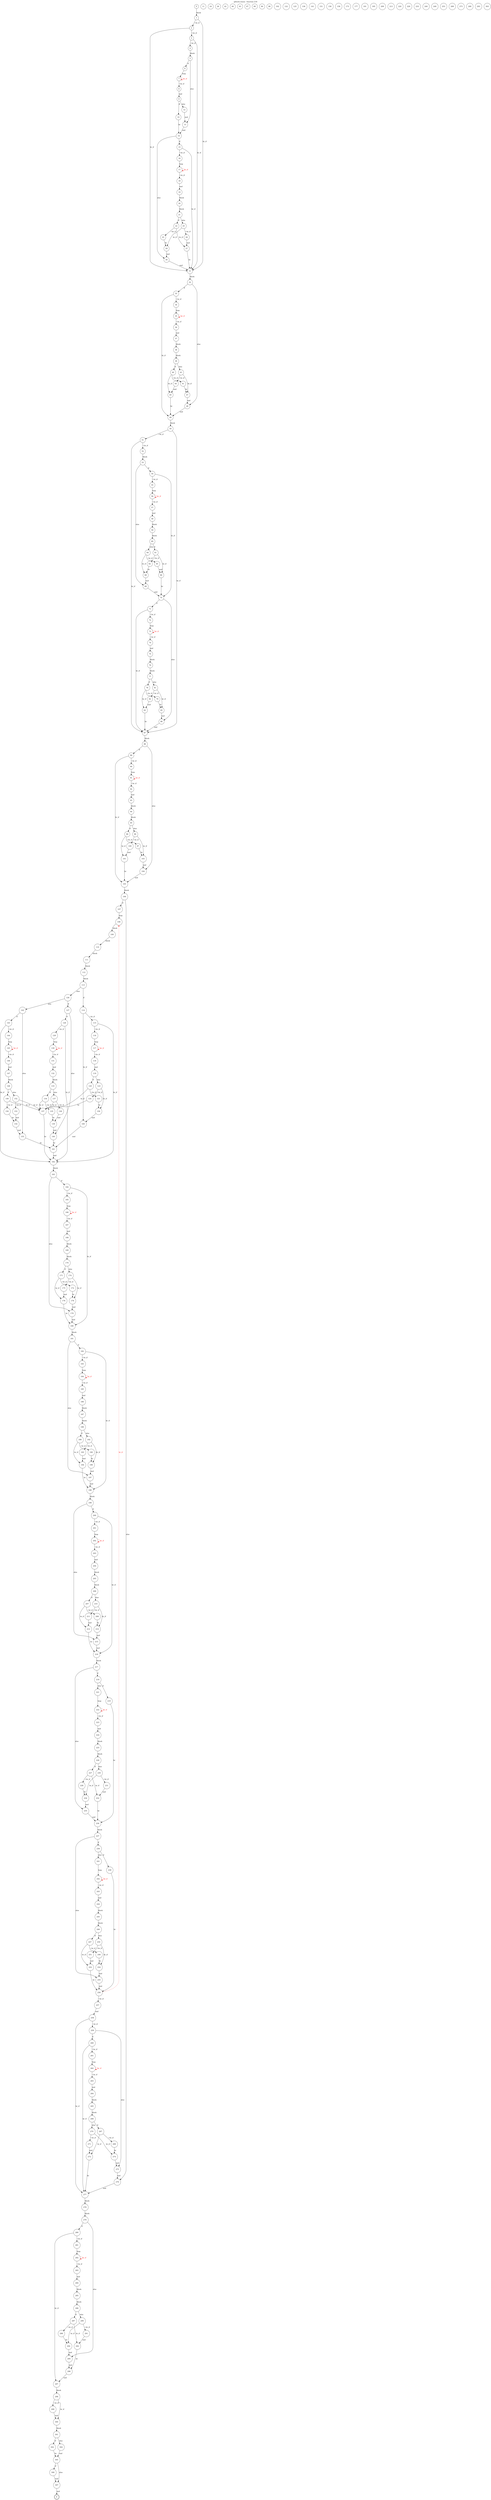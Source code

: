 digraph finite_state_machine {
    label = "gifsicle.wasm - function 218"
    labelloc =  t
    labelfontsize = 16
    labelfontcolor = black
    labelfontname = "Helvetica"
    node [shape = doublecircle]; E ;
node [shape=circle, fontcolor=black, style="", label="0"]0
node [shape=circle, fontcolor=black, style="", label="1"]1
node [shape=circle, fontcolor=black, style="", label="2"]2
node [shape=circle, fontcolor=black, style="", label="3"]3
node [shape=circle, fontcolor=black, style="", label="4"]4
node [shape=circle, fontcolor=black, style="", label="5"]5
node [shape=circle, fontcolor=black, style="", label="6"]6
node [shape=circle, fontcolor=black, style="", label="7"]7
node [shape=circle, fontcolor=black, style="", label="8"]8
node [shape=circle, fontcolor=black, style="", label="9"]9
node [shape=circle, fontcolor=black, style="", label="10"]10
node [shape=circle, fontcolor=black, style="", label="11"]11
node [shape=circle, fontcolor=black, style="", label="12"]12
node [shape=circle, fontcolor=black, style="", label="13"]13
node [shape=circle, fontcolor=black, style="", label="14"]14
node [shape=circle, fontcolor=black, style="", label="15"]15
node [shape=circle, fontcolor=black, style="", label="16"]16
node [shape=circle, fontcolor=black, style="", label="17"]17
node [shape=circle, fontcolor=black, style="", label="18"]18
node [shape=circle, fontcolor=black, style="", label="19"]19
node [shape=circle, fontcolor=black, style="", label="20"]20
node [shape=circle, fontcolor=black, style="", label="21"]21
node [shape=circle, fontcolor=black, style="", label="22"]22
node [shape=circle, fontcolor=black, style="", label="23"]23
node [shape=circle, fontcolor=black, style="", label="24"]24
node [shape=circle, fontcolor=black, style="", label="25"]25
node [shape=circle, fontcolor=black, style="", label="26"]26
node [shape=circle, fontcolor=black, style="", label="27"]27
node [shape=circle, fontcolor=black, style="", label="28"]28
node [shape=circle, fontcolor=black, style="", label="29"]29
node [shape=circle, fontcolor=black, style="", label="30"]30
node [shape=circle, fontcolor=black, style="", label="31"]31
node [shape=circle, fontcolor=black, style="", label="32"]32
node [shape=circle, fontcolor=black, style="", label="33"]33
node [shape=circle, fontcolor=black, style="", label="34"]34
node [shape=circle, fontcolor=black, style="", label="35"]35
node [shape=circle, fontcolor=black, style="", label="36"]36
node [shape=circle, fontcolor=black, style="", label="37"]37
node [shape=circle, fontcolor=black, style="", label="38"]38
node [shape=circle, fontcolor=black, style="", label="39"]39
node [shape=circle, fontcolor=black, style="", label="40"]40
node [shape=circle, fontcolor=black, style="", label="41"]41
node [shape=circle, fontcolor=black, style="", label="42"]42
node [shape=circle, fontcolor=black, style="", label="43"]43
node [shape=circle, fontcolor=black, style="", label="44"]44
node [shape=circle, fontcolor=black, style="", label="45"]45
node [shape=circle, fontcolor=black, style="", label="46"]46
node [shape=circle, fontcolor=black, style="", label="47"]47
node [shape=circle, fontcolor=black, style="", label="48"]48
node [shape=circle, fontcolor=black, style="", label="49"]49
node [shape=circle, fontcolor=black, style="", label="50"]50
node [shape=circle, fontcolor=black, style="", label="51"]51
node [shape=circle, fontcolor=black, style="", label="52"]52
node [shape=circle, fontcolor=black, style="", label="53"]53
node [shape=circle, fontcolor=black, style="", label="54"]54
node [shape=circle, fontcolor=black, style="", label="55"]55
node [shape=circle, fontcolor=black, style="", label="56"]56
node [shape=circle, fontcolor=black, style="", label="57"]57
node [shape=circle, fontcolor=black, style="", label="58"]58
node [shape=circle, fontcolor=black, style="", label="59"]59
node [shape=circle, fontcolor=black, style="", label="60"]60
node [shape=circle, fontcolor=black, style="", label="61"]61
node [shape=circle, fontcolor=black, style="", label="62"]62
node [shape=circle, fontcolor=black, style="", label="63"]63
node [shape=circle, fontcolor=black, style="", label="64"]64
node [shape=circle, fontcolor=black, style="", label="65"]65
node [shape=circle, fontcolor=black, style="", label="66"]66
node [shape=circle, fontcolor=black, style="", label="67"]67
node [shape=circle, fontcolor=black, style="", label="68"]68
node [shape=circle, fontcolor=black, style="", label="69"]69
node [shape=circle, fontcolor=black, style="", label="70"]70
node [shape=circle, fontcolor=black, style="", label="71"]71
node [shape=circle, fontcolor=black, style="", label="72"]72
node [shape=circle, fontcolor=black, style="", label="73"]73
node [shape=circle, fontcolor=black, style="", label="74"]74
node [shape=circle, fontcolor=black, style="", label="75"]75
node [shape=circle, fontcolor=black, style="", label="76"]76
node [shape=circle, fontcolor=black, style="", label="77"]77
node [shape=circle, fontcolor=black, style="", label="78"]78
node [shape=circle, fontcolor=black, style="", label="79"]79
node [shape=circle, fontcolor=black, style="", label="80"]80
node [shape=circle, fontcolor=black, style="", label="81"]81
node [shape=circle, fontcolor=black, style="", label="82"]82
node [shape=circle, fontcolor=black, style="", label="83"]83
node [shape=circle, fontcolor=black, style="", label="84"]84
node [shape=circle, fontcolor=black, style="", label="85"]85
node [shape=circle, fontcolor=black, style="", label="86"]86
node [shape=circle, fontcolor=black, style="", label="87"]87
node [shape=circle, fontcolor=black, style="", label="88"]88
node [shape=circle, fontcolor=black, style="", label="89"]89
node [shape=circle, fontcolor=black, style="", label="90"]90
node [shape=circle, fontcolor=black, style="", label="91"]91
node [shape=circle, fontcolor=black, style="", label="92"]92
node [shape=circle, fontcolor=black, style="", label="93"]93
node [shape=circle, fontcolor=black, style="", label="94"]94
node [shape=circle, fontcolor=black, style="", label="95"]95
node [shape=circle, fontcolor=black, style="", label="96"]96
node [shape=circle, fontcolor=black, style="", label="97"]97
node [shape=circle, fontcolor=black, style="", label="98"]98
node [shape=circle, fontcolor=black, style="", label="99"]99
node [shape=circle, fontcolor=black, style="", label="100"]100
node [shape=circle, fontcolor=black, style="", label="101"]101
node [shape=circle, fontcolor=black, style="", label="102"]102
node [shape=circle, fontcolor=black, style="", label="103"]103
node [shape=circle, fontcolor=black, style="", label="104"]104
node [shape=circle, fontcolor=black, style="", label="105"]105
node [shape=circle, fontcolor=black, style="", label="106"]106
node [shape=circle, fontcolor=black, style="", label="107"]107
node [shape=circle, fontcolor=black, style="", label="108"]108
node [shape=circle, fontcolor=black, style="", label="109"]109
node [shape=circle, fontcolor=black, style="", label="110"]110
node [shape=circle, fontcolor=black, style="", label="111"]111
node [shape=circle, fontcolor=black, style="", label="112"]112
node [shape=circle, fontcolor=black, style="", label="113"]113
node [shape=circle, fontcolor=black, style="", label="114"]114
node [shape=circle, fontcolor=black, style="", label="115"]115
node [shape=circle, fontcolor=black, style="", label="116"]116
node [shape=circle, fontcolor=black, style="", label="117"]117
node [shape=circle, fontcolor=black, style="", label="118"]118
node [shape=circle, fontcolor=black, style="", label="119"]119
node [shape=circle, fontcolor=black, style="", label="120"]120
node [shape=circle, fontcolor=black, style="", label="121"]121
node [shape=circle, fontcolor=black, style="", label="122"]122
node [shape=circle, fontcolor=black, style="", label="123"]123
node [shape=circle, fontcolor=black, style="", label="124"]124
node [shape=circle, fontcolor=black, style="", label="125"]125
node [shape=circle, fontcolor=black, style="", label="126"]126
node [shape=circle, fontcolor=black, style="", label="127"]127
node [shape=circle, fontcolor=black, style="", label="128"]128
node [shape=circle, fontcolor=black, style="", label="129"]129
node [shape=circle, fontcolor=black, style="", label="130"]130
node [shape=circle, fontcolor=black, style="", label="131"]131
node [shape=circle, fontcolor=black, style="", label="132"]132
node [shape=circle, fontcolor=black, style="", label="133"]133
node [shape=circle, fontcolor=black, style="", label="134"]134
node [shape=circle, fontcolor=black, style="", label="135"]135
node [shape=circle, fontcolor=black, style="", label="136"]136
node [shape=circle, fontcolor=black, style="", label="137"]137
node [shape=circle, fontcolor=black, style="", label="138"]138
node [shape=circle, fontcolor=black, style="", label="139"]139
node [shape=circle, fontcolor=black, style="", label="140"]140
node [shape=circle, fontcolor=black, style="", label="141"]141
node [shape=circle, fontcolor=black, style="", label="142"]142
node [shape=circle, fontcolor=black, style="", label="143"]143
node [shape=circle, fontcolor=black, style="", label="144"]144
node [shape=circle, fontcolor=black, style="", label="145"]145
node [shape=circle, fontcolor=black, style="", label="146"]146
node [shape=circle, fontcolor=black, style="", label="147"]147
node [shape=circle, fontcolor=black, style="", label="148"]148
node [shape=circle, fontcolor=black, style="", label="149"]149
node [shape=circle, fontcolor=black, style="", label="150"]150
node [shape=circle, fontcolor=black, style="", label="151"]151
node [shape=circle, fontcolor=black, style="", label="152"]152
node [shape=circle, fontcolor=black, style="", label="153"]153
node [shape=circle, fontcolor=black, style="", label="154"]154
node [shape=circle, fontcolor=black, style="", label="155"]155
node [shape=circle, fontcolor=black, style="", label="156"]156
node [shape=circle, fontcolor=black, style="", label="157"]157
node [shape=circle, fontcolor=black, style="", label="158"]158
node [shape=circle, fontcolor=black, style="", label="159"]159
node [shape=circle, fontcolor=black, style="", label="160"]160
node [shape=circle, fontcolor=black, style="", label="161"]161
node [shape=circle, fontcolor=black, style="", label="162"]162
node [shape=circle, fontcolor=black, style="", label="163"]163
node [shape=circle, fontcolor=black, style="", label="164"]164
node [shape=circle, fontcolor=black, style="", label="165"]165
node [shape=circle, fontcolor=black, style="", label="166"]166
node [shape=circle, fontcolor=black, style="", label="167"]167
node [shape=circle, fontcolor=black, style="", label="168"]168
node [shape=circle, fontcolor=black, style="", label="169"]169
node [shape=circle, fontcolor=black, style="", label="170"]170
node [shape=circle, fontcolor=black, style="", label="171"]171
node [shape=circle, fontcolor=black, style="", label="172"]172
node [shape=circle, fontcolor=black, style="", label="173"]173
node [shape=circle, fontcolor=black, style="", label="174"]174
node [shape=circle, fontcolor=black, style="", label="175"]175
node [shape=circle, fontcolor=black, style="", label="176"]176
node [shape=circle, fontcolor=black, style="", label="177"]177
node [shape=circle, fontcolor=black, style="", label="178"]178
node [shape=circle, fontcolor=black, style="", label="179"]179
node [shape=circle, fontcolor=black, style="", label="180"]180
node [shape=circle, fontcolor=black, style="", label="181"]181
node [shape=circle, fontcolor=black, style="", label="182"]182
node [shape=circle, fontcolor=black, style="", label="183"]183
node [shape=circle, fontcolor=black, style="", label="184"]184
node [shape=circle, fontcolor=black, style="", label="185"]185
node [shape=circle, fontcolor=black, style="", label="186"]186
node [shape=circle, fontcolor=black, style="", label="187"]187
node [shape=circle, fontcolor=black, style="", label="188"]188
node [shape=circle, fontcolor=black, style="", label="189"]189
node [shape=circle, fontcolor=black, style="", label="190"]190
node [shape=circle, fontcolor=black, style="", label="191"]191
node [shape=circle, fontcolor=black, style="", label="192"]192
node [shape=circle, fontcolor=black, style="", label="193"]193
node [shape=circle, fontcolor=black, style="", label="194"]194
node [shape=circle, fontcolor=black, style="", label="195"]195
node [shape=circle, fontcolor=black, style="", label="196"]196
node [shape=circle, fontcolor=black, style="", label="197"]197
node [shape=circle, fontcolor=black, style="", label="198"]198
node [shape=circle, fontcolor=black, style="", label="199"]199
node [shape=circle, fontcolor=black, style="", label="200"]200
node [shape=circle, fontcolor=black, style="", label="201"]201
node [shape=circle, fontcolor=black, style="", label="202"]202
node [shape=circle, fontcolor=black, style="", label="203"]203
node [shape=circle, fontcolor=black, style="", label="204"]204
node [shape=circle, fontcolor=black, style="", label="205"]205
node [shape=circle, fontcolor=black, style="", label="206"]206
node [shape=circle, fontcolor=black, style="", label="207"]207
node [shape=circle, fontcolor=black, style="", label="208"]208
node [shape=circle, fontcolor=black, style="", label="209"]209
node [shape=circle, fontcolor=black, style="", label="210"]210
node [shape=circle, fontcolor=black, style="", label="211"]211
node [shape=circle, fontcolor=black, style="", label="212"]212
node [shape=circle, fontcolor=black, style="", label="213"]213
node [shape=circle, fontcolor=black, style="", label="214"]214
node [shape=circle, fontcolor=black, style="", label="215"]215
node [shape=circle, fontcolor=black, style="", label="216"]216
node [shape=circle, fontcolor=black, style="", label="217"]217
node [shape=circle, fontcolor=black, style="", label="218"]218
node [shape=circle, fontcolor=black, style="", label="219"]219
node [shape=circle, fontcolor=black, style="", label="220"]220
node [shape=circle, fontcolor=black, style="", label="221"]221
node [shape=circle, fontcolor=black, style="", label="222"]222
node [shape=circle, fontcolor=black, style="", label="223"]223
node [shape=circle, fontcolor=black, style="", label="224"]224
node [shape=circle, fontcolor=black, style="", label="225"]225
node [shape=circle, fontcolor=black, style="", label="226"]226
node [shape=circle, fontcolor=black, style="", label="227"]227
node [shape=circle, fontcolor=black, style="", label="228"]228
node [shape=circle, fontcolor=black, style="", label="229"]229
node [shape=circle, fontcolor=black, style="", label="230"]230
node [shape=circle, fontcolor=black, style="", label="231"]231
node [shape=circle, fontcolor=black, style="", label="232"]232
node [shape=circle, fontcolor=black, style="", label="233"]233
node [shape=circle, fontcolor=black, style="", label="234"]234
node [shape=circle, fontcolor=black, style="", label="235"]235
node [shape=circle, fontcolor=black, style="", label="236"]236
node [shape=circle, fontcolor=black, style="", label="237"]237
node [shape=circle, fontcolor=black, style="", label="238"]238
node [shape=circle, fontcolor=black, style="", label="239"]239
node [shape=circle, fontcolor=black, style="", label="240"]240
node [shape=circle, fontcolor=black, style="", label="241"]241
node [shape=circle, fontcolor=black, style="", label="242"]242
node [shape=circle, fontcolor=black, style="", label="243"]243
node [shape=circle, fontcolor=black, style="", label="244"]244
node [shape=circle, fontcolor=black, style="", label="245"]245
node [shape=circle, fontcolor=black, style="", label="246"]246
node [shape=circle, fontcolor=black, style="", label="247"]247
node [shape=circle, fontcolor=black, style="", label="248"]248
node [shape=circle, fontcolor=black, style="", label="249"]249
node [shape=circle, fontcolor=black, style="", label="250"]250
node [shape=circle, fontcolor=black, style="", label="251"]251
node [shape=circle, fontcolor=black, style="", label="252"]252
node [shape=circle, fontcolor=black, style="", label="253"]253
node [shape=circle, fontcolor=black, style="", label="254"]254
node [shape=circle, fontcolor=black, style="", label="255"]255
node [shape=circle, fontcolor=black, style="", label="256"]256
node [shape=circle, fontcolor=black, style="", label="257"]257
node [shape=circle, fontcolor=black, style="", label="258"]258
node [shape=circle, fontcolor=black, style="", label="259"]259
node [shape=circle, fontcolor=black, style="", label="260"]260
node [shape=circle, fontcolor=black, style="", label="261"]261
node [shape=circle, fontcolor=black, style="", label="262"]262
node [shape=circle, fontcolor=black, style="", label="263"]263
node [shape=circle, fontcolor=black, style="", label="264"]264
node [shape=circle, fontcolor=black, style="", label="265"]265
node [shape=circle, fontcolor=black, style="", label="266"]266
node [shape=circle, fontcolor=black, style="", label="267"]267
node [shape=circle, fontcolor=black, style="", label="268"]268
node [shape=circle, fontcolor=black, style="", label="269"]269
node [shape=circle, fontcolor=black, style="", label="270"]270
node [shape=circle, fontcolor=black, style="", label="271"]271
node [shape=circle, fontcolor=black, style="", label="272"]272
node [shape=circle, fontcolor=black, style="", label="273"]273
node [shape=circle, fontcolor=black, style="", label="274"]274
node [shape=circle, fontcolor=black, style="", label="275"]275
node [shape=circle, fontcolor=black, style="", label="276"]276
node [shape=circle, fontcolor=black, style="", label="277"]277
node [shape=circle, fontcolor=black, style="", label="278"]278
node [shape=circle, fontcolor=black, style="", label="279"]279
node [shape=circle, fontcolor=black, style="", label="280"]280
node [shape=circle, fontcolor=black, style="", label="281"]281
node [shape=circle, fontcolor=black, style="", label="282"]282
node [shape=circle, fontcolor=black, style="", label="283"]283
node [shape=circle, fontcolor=black, style="", label="284"]284
node [shape=circle, fontcolor=black, style="", label="285"]285
node [shape=circle, fontcolor=black, style="", label="286"]286
node [shape=circle, fontcolor=black, style="", label="287"]287
node [shape=circle, fontcolor=black, style="", label="288"]288
node [shape=circle, fontcolor=black, style="", label="289"]289
node [shape=circle, fontcolor=black, style="", label="290"]290
node [shape=circle, fontcolor=black, style="", label="291"]291
node [shape=circle, fontcolor=black, style="", label="292"]292
node [shape=circle, fontcolor=black, style="", label="293"]293
node [shape=circle, fontcolor=black, style="", label="294"]294
node [shape=circle, fontcolor=black, style="", label="295"]295
node [shape=circle, fontcolor=black, style="", label="296"]296
node [shape=circle, fontcolor=black, style="", label="297"]297
node [shape=circle, fontcolor=black, style="", label="298"]298
node [shape=circle, fontcolor=black, style="", label="299"]299
node [shape=circle, fontcolor=black, style="", label="300"]300
node [shape=circle, fontcolor=black, style="", label="301"]301
node [shape=circle, fontcolor=black, style="", label="302"]302
node [shape=circle, fontcolor=black, style="", label="303"]303
node [shape=circle, fontcolor=black, style="", label="304"]304
node [shape=circle, fontcolor=black, style="", label="305"]305
node [shape=circle, fontcolor=black, style="", label="306"]306
node [shape=circle, fontcolor=black, style="", label="307"]307
node [shape=circle, fontcolor=black, style="", label="E"]E
    0 -> 1[label="block"];
    1 -> 2[label="~br_if"];
    1 -> 31[label="br_if"];
    2 -> 3[label="~br_if"];
    2 -> 31[label="br_if"];
    3 -> 4[label="~br_if"];
    3 -> 31[label="br_if"];
    4 -> 5[label="block"];
    5 -> 6[label="if"];
    5 -> 13[label="else"];
    6 -> 7[label="loop"];
    7 -> 8[label="~br_if"];
    7 -> 7[style="dashed" color="red" fontcolor="red" label="br_if"];
    8 -> 9[label="end"];
    9 -> 10[label="if"];
    9 -> 12[label="else"];
    10 -> 14[label="br"];
    12 -> 13[label="end"];
    13 -> 14[label="end"];
    14 -> 15[label="if"];
    14 -> 30[label="else"];
    15 -> 16[label="~br_if"];
    15 -> 31[label="br_if"];
    16 -> 17[label="loop"];
    17 -> 18[label="~br_if"];
    17 -> 17[style="dashed" color="red" fontcolor="red" label="br_if"];
    18 -> 19[label="end"];
    19 -> 20[label="block"];
    20 -> 21[label="block"];
    21 -> 22[label="if"];
    21 -> 25[label="else"];
    22 -> 23[label="~br_if"];
    22 -> 27[label="br_if"];
    23 -> 29[label="br"];
    25 -> 26[label="~br_if"];
    25 -> 29[label="br_if"];
    26 -> 27[label="end"];
    27 -> 31[label="br"];
    29 -> 30[label="end"];
    30 -> 31[label="end"];
    31 -> 32[label="block"];
    32 -> 33[label="if"];
    32 -> 48[label="else"];
    33 -> 34[label="~br_if"];
    33 -> 49[label="br_if"];
    34 -> 35[label="loop"];
    35 -> 36[label="~br_if"];
    35 -> 35[style="dashed" color="red" fontcolor="red" label="br_if"];
    36 -> 37[label="end"];
    37 -> 38[label="block"];
    38 -> 39[label="block"];
    39 -> 40[label="if"];
    39 -> 43[label="else"];
    40 -> 41[label="~br_if"];
    40 -> 45[label="br_if"];
    41 -> 47[label="br"];
    43 -> 44[label="~br_if"];
    43 -> 47[label="br_if"];
    44 -> 45[label="end"];
    45 -> 49[label="br"];
    47 -> 48[label="end"];
    48 -> 49[label="end"];
    49 -> 50[label="block"];
    50 -> 51[label="~br_if"];
    50 -> 87[label="br_if"];
    51 -> 52[label="~br_if"];
    51 -> 87[label="br_if"];
    52 -> 53[label="block"];
    53 -> 54[label="if"];
    53 -> 69[label="else"];
    54 -> 55[label="~br_if"];
    54 -> 70[label="br_if"];
    55 -> 56[label="loop"];
    56 -> 57[label="~br_if"];
    56 -> 56[style="dashed" color="red" fontcolor="red" label="br_if"];
    57 -> 58[label="end"];
    58 -> 59[label="block"];
    59 -> 60[label="block"];
    60 -> 61[label="if"];
    60 -> 64[label="else"];
    61 -> 62[label="~br_if"];
    61 -> 66[label="br_if"];
    62 -> 68[label="br"];
    64 -> 65[label="~br_if"];
    64 -> 68[label="br_if"];
    65 -> 66[label="end"];
    66 -> 70[label="br"];
    68 -> 69[label="end"];
    69 -> 70[label="end"];
    70 -> 71[label="if"];
    70 -> 86[label="else"];
    71 -> 72[label="~br_if"];
    71 -> 87[label="br_if"];
    72 -> 73[label="loop"];
    73 -> 74[label="~br_if"];
    73 -> 73[style="dashed" color="red" fontcolor="red" label="br_if"];
    74 -> 75[label="end"];
    75 -> 76[label="block"];
    76 -> 77[label="block"];
    77 -> 78[label="if"];
    77 -> 81[label="else"];
    78 -> 79[label="~br_if"];
    78 -> 83[label="br_if"];
    79 -> 85[label="br"];
    81 -> 82[label="~br_if"];
    81 -> 85[label="br_if"];
    82 -> 83[label="end"];
    83 -> 87[label="br"];
    85 -> 86[label="end"];
    86 -> 87[label="end"];
    87 -> 88[label="block"];
    88 -> 89[label="if"];
    88 -> 104[label="else"];
    89 -> 90[label="~br_if"];
    89 -> 105[label="br_if"];
    90 -> 91[label="loop"];
    91 -> 92[label="~br_if"];
    91 -> 91[style="dashed" color="red" fontcolor="red" label="br_if"];
    92 -> 93[label="end"];
    93 -> 94[label="block"];
    94 -> 95[label="block"];
    95 -> 96[label="if"];
    95 -> 99[label="else"];
    96 -> 97[label="~br_if"];
    96 -> 101[label="br_if"];
    97 -> 103[label="br"];
    99 -> 100[label="~br_if"];
    99 -> 103[label="br_if"];
    100 -> 101[label="end"];
    101 -> 105[label="br"];
    103 -> 104[label="end"];
    104 -> 105[label="end"];
    105 -> 106[label="block"];
    106 -> 107[label="if"];
    106 -> 276[label="else"];
    107 -> 108[label="loop"];
    108 -> 109[label="block"];
    109 -> 110[label="block"];
    110 -> 111[label="block"];
    111 -> 112[label="block"];
    112 -> 113[label="block"];
    113 -> 114[label="if"];
    113 -> 126[label="else"];
    114 -> 115[label="~br_if"];
    114 -> 160[label="br_if"];
    115 -> 116[label="~br_if"];
    115 -> 162[label="br_if"];
    116 -> 117[label="loop"];
    117 -> 118[label="~br_if"];
    117 -> 117[style="dashed" color="red" fontcolor="red" label="br_if"];
    118 -> 119[label="end"];
    119 -> 120[label="if"];
    119 -> 123[label="else"];
    120 -> 121[label="~br_if"];
    120 -> 157[label="br_if"];
    121 -> 159[label="br"];
    123 -> 124[label="~br_if"];
    123 -> 159[label="br_if"];
    124 -> 157[label="br"];
    126 -> 127[label="if"];
    126 -> 142[label="else"];
    127 -> 128[label="if"];
    127 -> 140[label="else"];
    128 -> 129[label="~br_if"];
    128 -> 162[label="br_if"];
    129 -> 130[label="loop"];
    130 -> 131[label="~br_if"];
    130 -> 130[style="dashed" color="red" fontcolor="red" label="br_if"];
    131 -> 132[label="end"];
    132 -> 133[label="block"];
    133 -> 134[label="if"];
    133 -> 137[label="else"];
    134 -> 135[label="~br_if"];
    134 -> 157[label="br_if"];
    135 -> 139[label="br"];
    137 -> 138[label="~br_if"];
    137 -> 157[label="br_if"];
    138 -> 139[label="end"];
    139 -> 140[label="end"];
    140 -> 161[label="br"];
    142 -> 143[label="if"];
    142 -> 155[label="else"];
    143 -> 144[label="~br_if"];
    143 -> 162[label="br_if"];
    144 -> 145[label="loop"];
    145 -> 146[label="~br_if"];
    145 -> 145[style="dashed" color="red" fontcolor="red" label="br_if"];
    146 -> 147[label="end"];
    147 -> 148[label="block"];
    148 -> 149[label="if"];
    148 -> 152[label="else"];
    149 -> 150[label="~br_if"];
    149 -> 157[label="br_if"];
    150 -> 154[label="br"];
    152 -> 153[label="~br_if"];
    152 -> 157[label="br_if"];
    153 -> 154[label="end"];
    154 -> 155[label="end"];
    155 -> 161[label="br"];
    157 -> 162[label="br"];
    159 -> 160[label="end"];
    160 -> 161[label="end"];
    161 -> 162[label="end"];
    162 -> 163[label="block"];
    163 -> 164[label="if"];
    163 -> 179[label="else"];
    164 -> 165[label="~br_if"];
    164 -> 180[label="br_if"];
    165 -> 166[label="loop"];
    166 -> 167[label="~br_if"];
    166 -> 166[style="dashed" color="red" fontcolor="red" label="br_if"];
    167 -> 168[label="end"];
    168 -> 169[label="block"];
    169 -> 170[label="block"];
    170 -> 171[label="if"];
    170 -> 174[label="else"];
    171 -> 172[label="~br_if"];
    171 -> 176[label="br_if"];
    172 -> 178[label="br"];
    174 -> 175[label="~br_if"];
    174 -> 178[label="br_if"];
    175 -> 176[label="end"];
    176 -> 180[label="br"];
    178 -> 179[label="end"];
    179 -> 180[label="end"];
    180 -> 181[label="block"];
    181 -> 182[label="if"];
    181 -> 197[label="else"];
    182 -> 183[label="~br_if"];
    182 -> 198[label="br_if"];
    183 -> 184[label="loop"];
    184 -> 185[label="~br_if"];
    184 -> 184[style="dashed" color="red" fontcolor="red" label="br_if"];
    185 -> 186[label="end"];
    186 -> 187[label="block"];
    187 -> 188[label="block"];
    188 -> 189[label="if"];
    188 -> 192[label="else"];
    189 -> 190[label="~br_if"];
    189 -> 194[label="br_if"];
    190 -> 196[label="br"];
    192 -> 193[label="~br_if"];
    192 -> 196[label="br_if"];
    193 -> 194[label="end"];
    194 -> 198[label="br"];
    196 -> 197[label="end"];
    197 -> 198[label="end"];
    198 -> 199[label="block"];
    199 -> 200[label="if"];
    199 -> 215[label="else"];
    200 -> 201[label="~br_if"];
    200 -> 216[label="br_if"];
    201 -> 202[label="loop"];
    202 -> 203[label="~br_if"];
    202 -> 202[style="dashed" color="red" fontcolor="red" label="br_if"];
    203 -> 204[label="end"];
    204 -> 205[label="block"];
    205 -> 206[label="block"];
    206 -> 207[label="if"];
    206 -> 210[label="else"];
    207 -> 208[label="~br_if"];
    207 -> 212[label="br_if"];
    208 -> 214[label="br"];
    210 -> 211[label="~br_if"];
    210 -> 214[label="br_if"];
    211 -> 212[label="end"];
    212 -> 216[label="br"];
    214 -> 215[label="end"];
    215 -> 216[label="end"];
    216 -> 217[label="block"];
    217 -> 218[label="if"];
    217 -> 235[label="else"];
    218 -> 219[label="if"];
    218 -> 221[label="else"];
    219 -> 236[label="br"];
    221 -> 222[label="loop"];
    222 -> 223[label="~br_if"];
    222 -> 222[style="dashed" color="red" fontcolor="red" label="br_if"];
    223 -> 224[label="end"];
    224 -> 225[label="block"];
    225 -> 226[label="block"];
    226 -> 227[label="if"];
    226 -> 230[label="else"];
    227 -> 228[label="~br_if"];
    227 -> 232[label="br_if"];
    228 -> 234[label="br"];
    230 -> 231[label="~br_if"];
    230 -> 234[label="br_if"];
    231 -> 232[label="end"];
    232 -> 236[label="br"];
    234 -> 235[label="end"];
    235 -> 236[label="end"];
    236 -> 237[label="block"];
    237 -> 238[label="if"];
    237 -> 255[label="else"];
    238 -> 239[label="if"];
    238 -> 241[label="else"];
    239 -> 256[label="br"];
    241 -> 242[label="loop"];
    242 -> 243[label="~br_if"];
    242 -> 242[style="dashed" color="red" fontcolor="red" label="br_if"];
    243 -> 244[label="end"];
    244 -> 245[label="block"];
    245 -> 246[label="block"];
    246 -> 247[label="if"];
    246 -> 250[label="else"];
    247 -> 248[label="~br_if"];
    247 -> 252[label="br_if"];
    248 -> 254[label="br"];
    250 -> 251[label="~br_if"];
    250 -> 254[label="br_if"];
    251 -> 252[label="end"];
    252 -> 256[label="br"];
    254 -> 255[label="end"];
    255 -> 256[label="end"];
    256 -> 257[label="~br_if"];
    256 -> 108[style="dashed" color="red" fontcolor="red" label="br_if"];
    257 -> 258[label="end"];
    258 -> 259[label="~br_if"];
    258 -> 277[label="br_if"];
    259 -> 260[label="if"];
    259 -> 275[label="else"];
    260 -> 261[label="~br_if"];
    260 -> 277[label="br_if"];
    261 -> 262[label="loop"];
    262 -> 263[label="~br_if"];
    262 -> 262[style="dashed" color="red" fontcolor="red" label="br_if"];
    263 -> 264[label="end"];
    264 -> 265[label="block"];
    265 -> 266[label="block"];
    266 -> 267[label="if"];
    266 -> 270[label="else"];
    267 -> 268[label="~br_if"];
    267 -> 272[label="br_if"];
    268 -> 274[label="br"];
    270 -> 271[label="~br_if"];
    270 -> 274[label="br_if"];
    271 -> 272[label="end"];
    272 -> 277[label="br"];
    274 -> 275[label="end"];
    275 -> 276[label="end"];
    276 -> 277[label="end"];
    277 -> 278[label="block"];
    278 -> 279[label="block"];
    279 -> 280[label="if"];
    279 -> 295[label="else"];
    280 -> 281[label="~br_if"];
    280 -> 297[label="br_if"];
    281 -> 282[label="loop"];
    282 -> 283[label="~br_if"];
    282 -> 282[style="dashed" color="red" fontcolor="red" label="br_if"];
    283 -> 284[label="end"];
    284 -> 285[label="block"];
    285 -> 286[label="block"];
    286 -> 287[label="if"];
    286 -> 290[label="else"];
    287 -> 288[label="~br_if"];
    287 -> 292[label="br_if"];
    288 -> 294[label="br"];
    290 -> 291[label="~br_if"];
    290 -> 294[label="br_if"];
    291 -> 292[label="end"];
    292 -> 296[label="br"];
    294 -> 295[label="end"];
    295 -> 296[label="end"];
    296 -> 297[label="end"];
    297 -> 298[label="block"];
    298 -> 299[label="~br_if"];
    298 -> 300[label="br_if"];
    299 -> 300[label="end"];
    300 -> 301[label="block"];
    301 -> 302[label="if"];
    301 -> 304[label="else"];
    302 -> 305[label="br"];
    304 -> 305[label="end"];
    305 -> 306[label="if"];
    305 -> 307[label="else"];
    306 -> 307[label="end"];
    307 -> E[label="end"];
}
